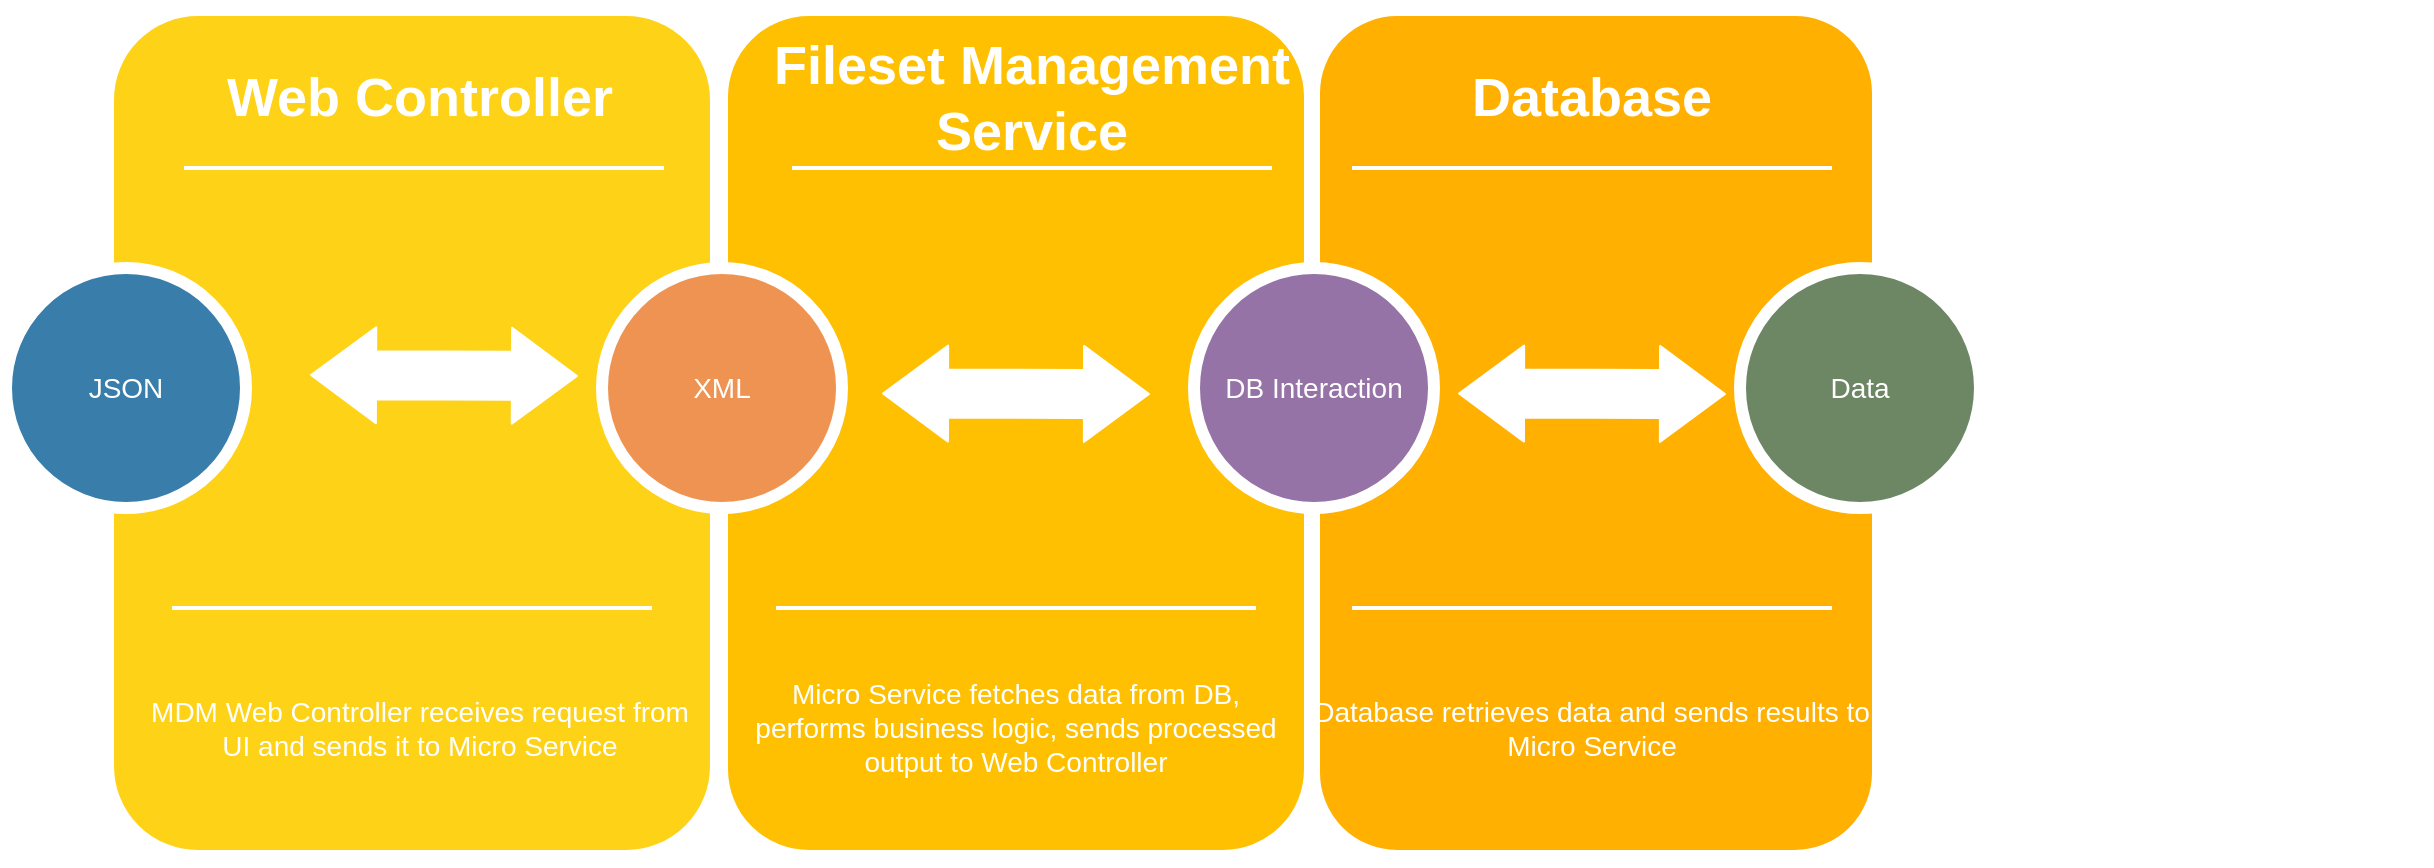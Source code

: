 <mxfile version="14.7.6" type="github"><diagram name="Page-1" id="12e1b939-464a-85fe-373e-61e167be1490"><mxGraphModel dx="868" dy="393" grid="1" gridSize="10" guides="1" tooltips="1" connect="1" arrows="1" fold="1" page="1" pageScale="1.5" pageWidth="1169" pageHeight="826" background="none" math="0" shadow="0"><root><mxCell id="0"/><mxCell id="1" parent="0"/><mxCell id="60da8b9f42644d3a-2" value="" style="whiteSpace=wrap;html=1;rounded=1;shadow=0;strokeWidth=8;fontSize=20;align=center;fillColor=#FED217;strokeColor=#FFFFFF;" parent="1" vertex="1"><mxGeometry x="273" y="410" width="306" height="425" as="geometry"/></mxCell><mxCell id="60da8b9f42644d3a-3" value="Web Controller" style="text;html=1;strokeColor=none;fillColor=none;align=center;verticalAlign=middle;whiteSpace=wrap;rounded=0;shadow=0;fontSize=27;fontColor=#FFFFFF;fontStyle=1" parent="1" vertex="1"><mxGeometry x="290" y="425" width="280" height="60" as="geometry"/></mxCell><mxCell id="60da8b9f42644d3a-4" value="&lt;span&gt;MDM Web Controller receives request from UI and sends it to Micro Service&lt;/span&gt;" style="text;html=1;strokeColor=none;fillColor=none;align=center;verticalAlign=middle;whiteSpace=wrap;rounded=0;shadow=0;fontSize=14;fontColor=#FFFFFF;" parent="1" vertex="1"><mxGeometry x="290" y="725" width="280" height="90" as="geometry"/></mxCell><mxCell id="60da8b9f42644d3a-6" value="" style="line;strokeWidth=2;html=1;rounded=0;shadow=0;fontSize=27;align=center;fillColor=none;strokeColor=#FFFFFF;" parent="1" vertex="1"><mxGeometry x="312" y="485" width="240" height="10" as="geometry"/></mxCell><mxCell id="60da8b9f42644d3a-7" value="" style="line;strokeWidth=2;html=1;rounded=0;shadow=0;fontSize=27;align=center;fillColor=none;strokeColor=#FFFFFF;" parent="1" vertex="1"><mxGeometry x="306" y="705" width="240" height="10" as="geometry"/></mxCell><mxCell id="60da8b9f42644d3a-17" value="" style="whiteSpace=wrap;html=1;rounded=1;shadow=0;strokeWidth=8;fontSize=20;align=center;fillColor=#FFC001;strokeColor=#FFFFFF;" parent="1" vertex="1"><mxGeometry x="580" y="410" width="296" height="425" as="geometry"/></mxCell><mxCell id="60da8b9f42644d3a-18" value="Fileset Management Service" style="text;html=1;strokeColor=none;fillColor=none;align=center;verticalAlign=middle;whiteSpace=wrap;rounded=0;shadow=0;fontSize=27;fontColor=#FFFFFF;fontStyle=1" parent="1" vertex="1"><mxGeometry x="596" y="425" width="280" height="60" as="geometry"/></mxCell><mxCell id="60da8b9f42644d3a-19" value="Micro Service fetches data from DB, performs business logic, sends processed output to Web Controller" style="text;html=1;strokeColor=none;fillColor=none;align=center;verticalAlign=middle;whiteSpace=wrap;rounded=0;shadow=0;fontSize=14;fontColor=#FFFFFF;" parent="1" vertex="1"><mxGeometry x="588" y="725" width="280" height="90" as="geometry"/></mxCell><mxCell id="60da8b9f42644d3a-20" value="" style="line;strokeWidth=2;html=1;rounded=0;shadow=0;fontSize=27;align=center;fillColor=none;strokeColor=#FFFFFF;" parent="1" vertex="1"><mxGeometry x="616" y="485" width="240" height="10" as="geometry"/></mxCell><mxCell id="60da8b9f42644d3a-21" value="" style="line;strokeWidth=2;html=1;rounded=0;shadow=0;fontSize=27;align=center;fillColor=none;strokeColor=#FFFFFF;" parent="1" vertex="1"><mxGeometry x="608" y="705" width="240" height="10" as="geometry"/></mxCell><mxCell id="60da8b9f42644d3a-22" value="JSON" style="ellipse;whiteSpace=wrap;html=1;rounded=0;shadow=0;strokeWidth=6;fontSize=14;align=center;fillColor=#397DAA;strokeColor=#FFFFFF;fontColor=#FFFFFF;" parent="1" vertex="1"><mxGeometry x="223" y="540" width="120" height="120" as="geometry"/></mxCell><mxCell id="60da8b9f42644d3a-24" value="" style="whiteSpace=wrap;html=1;rounded=1;shadow=0;strokeWidth=8;fontSize=20;align=center;fillColor=#FFB001;strokeColor=#FFFFFF;" parent="1" vertex="1"><mxGeometry x="876" y="410" width="284" height="425" as="geometry"/></mxCell><mxCell id="60da8b9f42644d3a-25" value="Database" style="text;html=1;strokeColor=none;fillColor=none;align=center;verticalAlign=middle;whiteSpace=wrap;rounded=0;shadow=0;fontSize=27;fontColor=#FFFFFF;fontStyle=1" parent="1" vertex="1"><mxGeometry x="876" y="425" width="280" height="60" as="geometry"/></mxCell><mxCell id="60da8b9f42644d3a-26" value="Database retrieves data and sends results to Micro Service" style="text;html=1;strokeColor=none;fillColor=none;align=center;verticalAlign=middle;whiteSpace=wrap;rounded=0;shadow=0;fontSize=14;fontColor=#FFFFFF;" parent="1" vertex="1"><mxGeometry x="876" y="725" width="280" height="90" as="geometry"/></mxCell><mxCell id="60da8b9f42644d3a-27" value="" style="line;strokeWidth=2;html=1;rounded=0;shadow=0;fontSize=27;align=center;fillColor=none;strokeColor=#FFFFFF;" parent="1" vertex="1"><mxGeometry x="896" y="485" width="240" height="10" as="geometry"/></mxCell><mxCell id="60da8b9f42644d3a-28" value="" style="line;strokeWidth=2;html=1;rounded=0;shadow=0;fontSize=27;align=center;fillColor=none;strokeColor=#FFFFFF;" parent="1" vertex="1"><mxGeometry x="896" y="705" width="240" height="10" as="geometry"/></mxCell><mxCell id="60da8b9f42644d3a-29" value="XML" style="ellipse;whiteSpace=wrap;html=1;rounded=0;shadow=0;strokeWidth=6;fontSize=14;align=center;fillColor=#EF9353;strokeColor=#FFFFFF;fontColor=#FFFFFF;" parent="1" vertex="1"><mxGeometry x="521" y="540" width="120" height="120" as="geometry"/></mxCell><mxCell id="60da8b9f42644d3a-32" value="DELIGHT" style="text;html=1;strokeColor=none;fillColor=none;align=center;verticalAlign=middle;whiteSpace=wrap;rounded=0;shadow=0;fontSize=27;fontColor=#FFFFFF;fontStyle=1" parent="1" vertex="1"><mxGeometry x="1156" y="425" width="280" height="60" as="geometry"/></mxCell><mxCell id="60da8b9f42644d3a-33" value="Events&lt;div&gt;Social Inbox&lt;/div&gt;&lt;div&gt;Smart Content&lt;/div&gt;" style="text;html=1;strokeColor=none;fillColor=none;align=center;verticalAlign=middle;whiteSpace=wrap;rounded=0;shadow=0;fontSize=14;fontColor=#FFFFFF;" parent="1" vertex="1"><mxGeometry x="1156" y="725" width="280" height="90" as="geometry"/></mxCell><mxCell id="60da8b9f42644d3a-34" value="" style="line;strokeWidth=2;html=1;rounded=0;shadow=0;fontSize=27;align=center;fillColor=none;strokeColor=#FFFFFF;" parent="1" vertex="1"><mxGeometry x="1176" y="485" width="240" height="10" as="geometry"/></mxCell><mxCell id="60da8b9f42644d3a-35" value="" style="line;strokeWidth=2;html=1;rounded=0;shadow=0;fontSize=27;align=center;fillColor=none;strokeColor=#FFFFFF;" parent="1" vertex="1"><mxGeometry x="1176" y="705" width="240" height="10" as="geometry"/></mxCell><mxCell id="ldXiy_gWpjT5070gcBsB-8" value="" style="shape=flexArrow;endArrow=classic;startArrow=classic;html=1;startWidth=23;startSize=10.51;endWidth=23;endSize=10.51;width=24;strokeColor=#ffffff;fillColor=#FFFFFF;exitX=0;exitY=0;exitDx=0;exitDy=12;exitPerimeter=0;" parent="1" edge="1"><mxGeometry width="100" height="100" relative="1" as="geometry"><mxPoint x="661" y="602.75" as="sourcePoint"/><mxPoint x="795" y="603" as="targetPoint"/></mxGeometry></mxCell><mxCell id="ldXiy_gWpjT5070gcBsB-11" value="" style="shape=flexArrow;endArrow=classic;startArrow=classic;html=1;startWidth=23;startSize=10.51;endWidth=23;endSize=10.51;width=24;strokeColor=#ffffff;fillColor=#FFFFFF;exitX=0;exitY=0;exitDx=0;exitDy=12;exitPerimeter=0;" parent="1" edge="1"><mxGeometry width="100" height="100" relative="1" as="geometry"><mxPoint x="375" y="593.5" as="sourcePoint"/><mxPoint x="509" y="594" as="targetPoint"/></mxGeometry></mxCell><mxCell id="ldXiy_gWpjT5070gcBsB-12" value="Data" style="ellipse;whiteSpace=wrap;html=1;rounded=0;shadow=0;strokeWidth=6;fontSize=14;align=center;fillColor=#6d8764;fontColor=#ffffff;strokeColor=#ffffff;" parent="1" vertex="1"><mxGeometry x="1090" y="540" width="120" height="120" as="geometry"/></mxCell><mxCell id="ldXiy_gWpjT5070gcBsB-13" value="" style="shape=flexArrow;endArrow=classic;startArrow=classic;html=1;startWidth=23;startSize=10.51;endWidth=23;endSize=10.51;width=24;strokeColor=#ffffff;fillColor=#FFFFFF;exitX=0;exitY=0;exitDx=0;exitDy=12;exitPerimeter=0;" parent="1" edge="1"><mxGeometry width="100" height="100" relative="1" as="geometry"><mxPoint x="949" y="602.75" as="sourcePoint"/><mxPoint x="1083" y="603" as="targetPoint"/></mxGeometry></mxCell><mxCell id="MG2ZId7Ue386I1rcMJHx-1" value="&lt;font color=&quot;#ffffff&quot;&gt;DB Interaction&lt;/font&gt;" style="ellipse;whiteSpace=wrap;html=1;rounded=0;shadow=0;strokeWidth=6;fontSize=14;align=center;strokeColor=#ffffff;fillColor=#9673A6;" vertex="1" parent="1"><mxGeometry x="817" y="540" width="120" height="120" as="geometry"/></mxCell></root></mxGraphModel></diagram></mxfile>